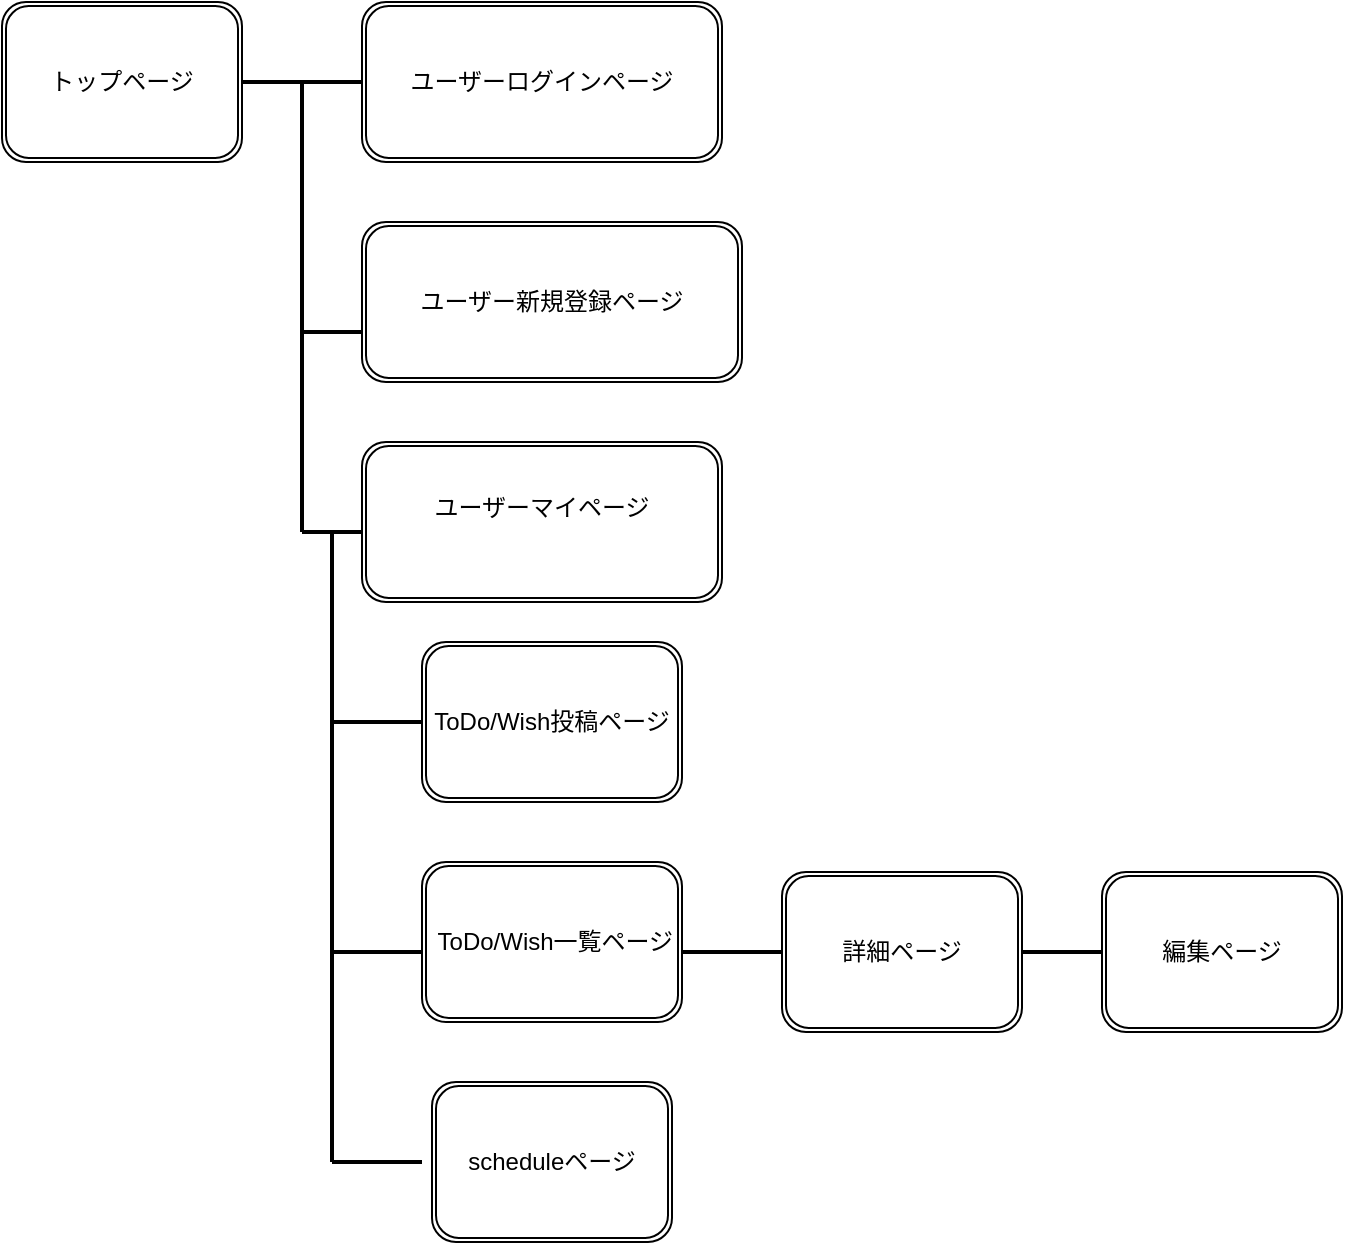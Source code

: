 <mxfile>
    <diagram id="a_Da5yyWU-agTyhFGm13" name="ページ1">
        <mxGraphModel dx="1025" dy="643" grid="1" gridSize="10" guides="1" tooltips="1" connect="1" arrows="1" fold="1" page="1" pageScale="1" pageWidth="827" pageHeight="1169" math="0" shadow="0">
            <root>
                <mxCell id="0"/>
                <mxCell id="1" parent="0"/>
                <mxCell id="6" value="トップページ" style="shape=ext;double=1;rounded=1;whiteSpace=wrap;html=1;" vertex="1" parent="1">
                    <mxGeometry x="10" y="40" width="120" height="80" as="geometry"/>
                </mxCell>
                <mxCell id="7" value="ユーザーログインページ" style="shape=ext;double=1;rounded=1;whiteSpace=wrap;html=1;" vertex="1" parent="1">
                    <mxGeometry x="190" y="40" width="180" height="80" as="geometry"/>
                </mxCell>
                <mxCell id="8" value="ユーザー新規登録ページ" style="shape=ext;double=1;rounded=1;whiteSpace=wrap;html=1;" vertex="1" parent="1">
                    <mxGeometry x="190" y="150" width="190" height="80" as="geometry"/>
                </mxCell>
                <mxCell id="9" value="ユーザーマイページ&lt;div&gt;&lt;br&gt;&lt;/div&gt;" style="shape=ext;double=1;rounded=1;whiteSpace=wrap;html=1;" vertex="1" parent="1">
                    <mxGeometry x="190" y="260" width="180" height="80" as="geometry"/>
                </mxCell>
                <mxCell id="10" value="ToDo/Wish投稿ページ" style="shape=ext;double=1;rounded=1;whiteSpace=wrap;html=1;" vertex="1" parent="1">
                    <mxGeometry x="220" y="360" width="130" height="80" as="geometry"/>
                </mxCell>
                <mxCell id="11" value="&amp;nbsp;ToDo/Wish一覧ページ" style="shape=ext;double=1;rounded=1;whiteSpace=wrap;html=1;" vertex="1" parent="1">
                    <mxGeometry x="220" y="470" width="130" height="80" as="geometry"/>
                </mxCell>
                <mxCell id="12" value="詳細ページ" style="shape=ext;double=1;rounded=1;whiteSpace=wrap;html=1;" vertex="1" parent="1">
                    <mxGeometry x="400" y="475" width="120" height="80" as="geometry"/>
                </mxCell>
                <mxCell id="13" value="&lt;div&gt;&lt;font color=&quot;#000000&quot;&gt;編集ページ&lt;/font&gt;&lt;/div&gt;" style="shape=ext;double=1;rounded=1;whiteSpace=wrap;html=1;" vertex="1" parent="1">
                    <mxGeometry x="560" y="475" width="120" height="80" as="geometry"/>
                </mxCell>
                <mxCell id="14" value="scheduleページ" style="shape=ext;double=1;rounded=1;whiteSpace=wrap;html=1;" vertex="1" parent="1">
                    <mxGeometry x="225" y="580" width="120" height="80" as="geometry"/>
                </mxCell>
                <mxCell id="30" value="" style="line;strokeWidth=2;direction=south;html=1;" vertex="1" parent="1">
                    <mxGeometry x="150" y="80" width="20" height="225" as="geometry"/>
                </mxCell>
                <mxCell id="49" value="" style="line;strokeWidth=2;html=1;" vertex="1" parent="1">
                    <mxGeometry x="130" y="75" width="60" height="10" as="geometry"/>
                </mxCell>
                <mxCell id="50" value="" style="line;strokeWidth=2;html=1;" vertex="1" parent="1">
                    <mxGeometry x="160" y="200" width="30" height="10" as="geometry"/>
                </mxCell>
                <mxCell id="51" value="" style="line;strokeWidth=2;html=1;" vertex="1" parent="1">
                    <mxGeometry x="160" y="300" width="30" height="10" as="geometry"/>
                </mxCell>
                <mxCell id="52" value="" style="line;strokeWidth=2;direction=south;html=1;" vertex="1" parent="1">
                    <mxGeometry x="170" y="305" width="10" height="315" as="geometry"/>
                </mxCell>
                <mxCell id="53" value="" style="line;strokeWidth=2;html=1;" vertex="1" parent="1">
                    <mxGeometry x="175" y="387.5" width="45" height="25" as="geometry"/>
                </mxCell>
                <mxCell id="55" value="" style="line;strokeWidth=2;html=1;" vertex="1" parent="1">
                    <mxGeometry x="175" y="510" width="45" height="10" as="geometry"/>
                </mxCell>
                <mxCell id="59" style="edgeStyle=none;html=1;exitX=0.75;exitY=0.5;exitDx=0;exitDy=0;exitPerimeter=0;" edge="1" parent="1">
                    <mxGeometry relative="1" as="geometry">
                        <mxPoint x="205" y="620" as="targetPoint"/>
                        <mxPoint x="205" y="620" as="sourcePoint"/>
                    </mxGeometry>
                </mxCell>
                <mxCell id="63" value="" style="line;strokeWidth=2;html=1;" vertex="1" parent="1">
                    <mxGeometry x="175" y="615" width="45" height="10" as="geometry"/>
                </mxCell>
                <mxCell id="64" value="" style="line;strokeWidth=2;html=1;" vertex="1" parent="1">
                    <mxGeometry x="350" y="510" width="50" height="10" as="geometry"/>
                </mxCell>
                <mxCell id="65" value="" style="line;strokeWidth=2;html=1;" vertex="1" parent="1">
                    <mxGeometry x="520" y="510" width="40" height="10" as="geometry"/>
                </mxCell>
            </root>
        </mxGraphModel>
    </diagram>
</mxfile>